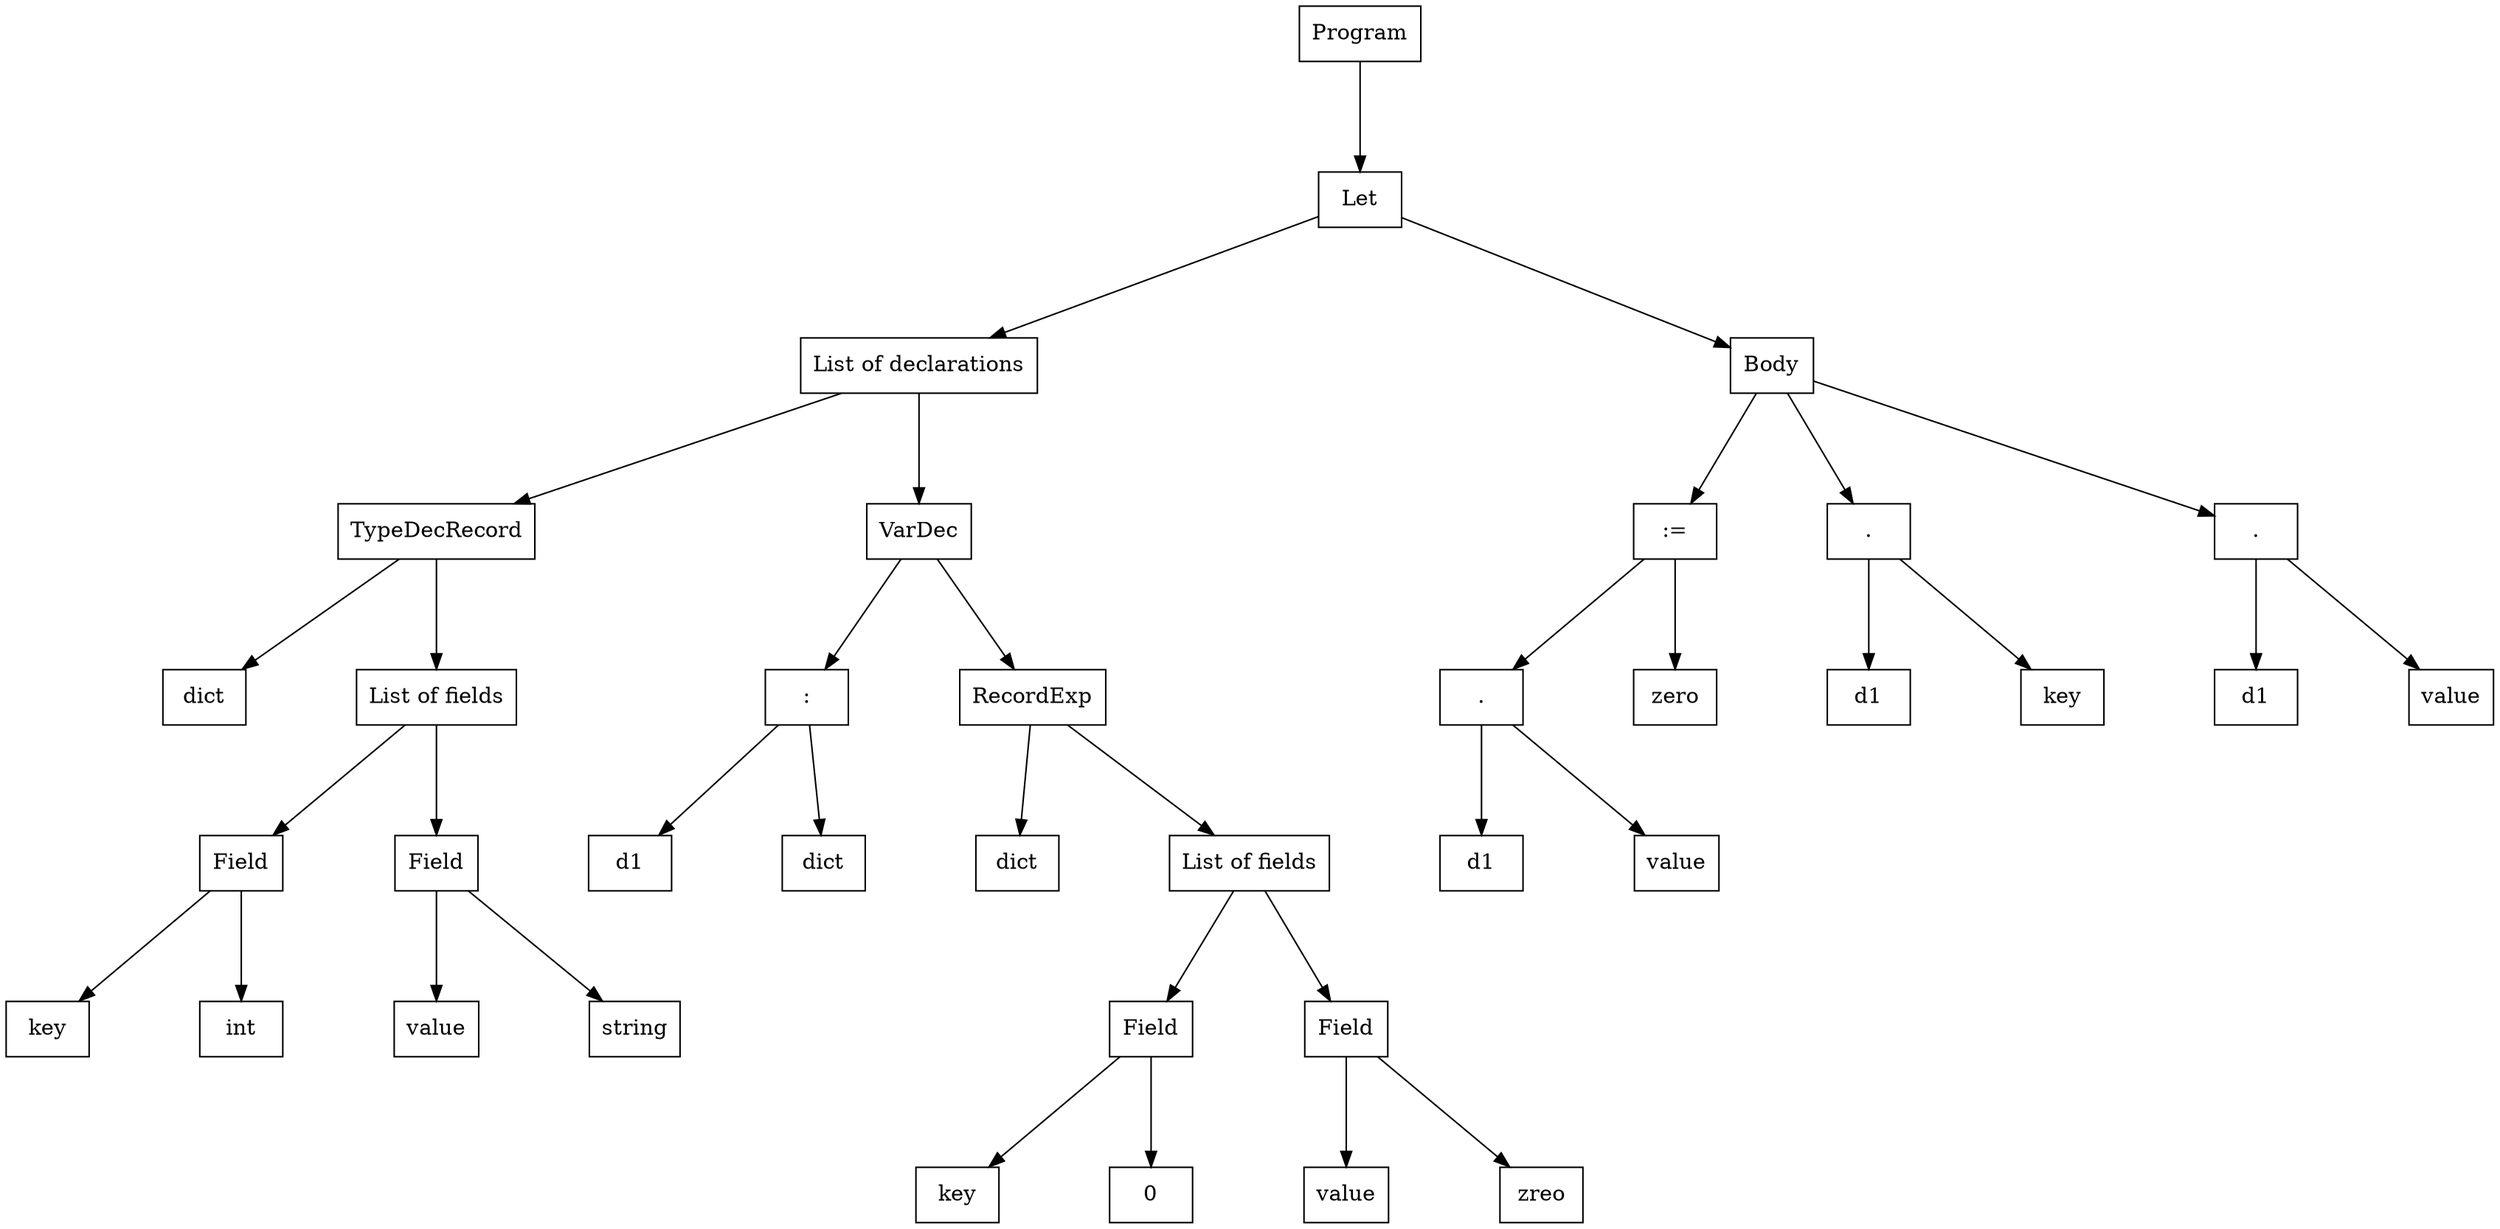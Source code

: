 digraph "ast"{

	nodesep=1;
	ranksep=1;

	N1 [label="Let", shape="box"];
	N2 [label="List of declarations", shape="box"];
	N3 [label="TypeDecRecord", shape="box"];
	N4 [label="dict", shape="box"];
	N5 [label="List of fields", shape="box"];
	N6 [label="key", shape="box"];
	N7 [label="int", shape="box"];
	N8 [label="Field", shape="box"];
	N9 [label="value", shape="box"];
	N10 [label="string", shape="box"];
	N11 [label="Field", shape="box"];
	N12 [label="VarDec", shape="box"];
	N13 [label=":", shape="box"];
	N14 [label="d1", shape="box"];
	N15 [label="dict", shape="box"];
	N16 [label="RecordExp", shape="box"];
	N17 [label="dict", shape="box"];
	N18 [label="List of fields", shape="box"];
	N19 [label="key", shape="box"];
	N20 [label="0", shape="box"];
	N21 [label="Field", shape="box"];
	N22 [label="value", shape="box"];
	N23 [label="zreo", shape="box"];
	N24 [label="Field", shape="box"];
	N25 [label="Body", shape="box"];
	N26 [label=":=", shape="box"];
	N27 [label=".", shape="box"];
	N28 [label="d1", shape="box"];
	N29 [label="value", shape="box"];
	N30 [label="zero", shape="box"];
	N31 [label=".", shape="box"];
	N32 [label="d1", shape="box"];
	N33 [label="key", shape="box"];
	N34 [label=".", shape="box"];
	N35 [label="d1", shape="box"];
	N36 [label="value", shape="box"];
	N0 [label="Program", shape="box"];

	N1 -> N2; 
	N8 -> N6; 
	N8 -> N7; 
	N5 -> N8; 
	N11 -> N9; 
	N11 -> N10; 
	N5 -> N11; 
	N3 -> N4; 
	N3 -> N5; 
	N2 -> N3; 
	N13 -> N14; 
	N13 -> N15; 
	N16 -> N17; 
	N21 -> N19; 
	N21 -> N20; 
	N18 -> N21; 
	N24 -> N22; 
	N24 -> N23; 
	N18 -> N24; 
	N16 -> N18; 
	N12 -> N13; 
	N12 -> N16; 
	N2 -> N12; 
	N1 -> N25; 
	N27 -> N28; 
	N27 -> N29; 
	N26 -> N27; 
	N26 -> N30; 
	N25 -> N26; 
	N31 -> N32; 
	N31 -> N33; 
	N25 -> N31; 
	N34 -> N35; 
	N34 -> N36; 
	N25 -> N34; 
	N0 -> N1; 
}